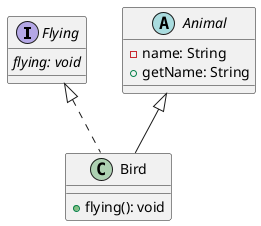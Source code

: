@startuml
    Interface Flying{
        {abstract}flying: void
    }

    Abstract class Animal{
        - name: String
        + getName: String
    }
    Class Bird{
        + flying(): void
    }

    Flying <|.. Bird
    Animal <|-- Bird
@enduml